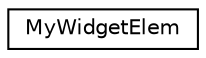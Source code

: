 digraph "Graphical Class Hierarchy"
{
  edge [fontname="Helvetica",fontsize="10",labelfontname="Helvetica",labelfontsize="10"];
  node [fontname="Helvetica",fontsize="10",shape=record];
  rankdir="LR";
  Node1 [label="MyWidgetElem",height=0.2,width=0.4,color="black", fillcolor="white", style="filled",URL="$class_my_widget_elem.html"];
}
